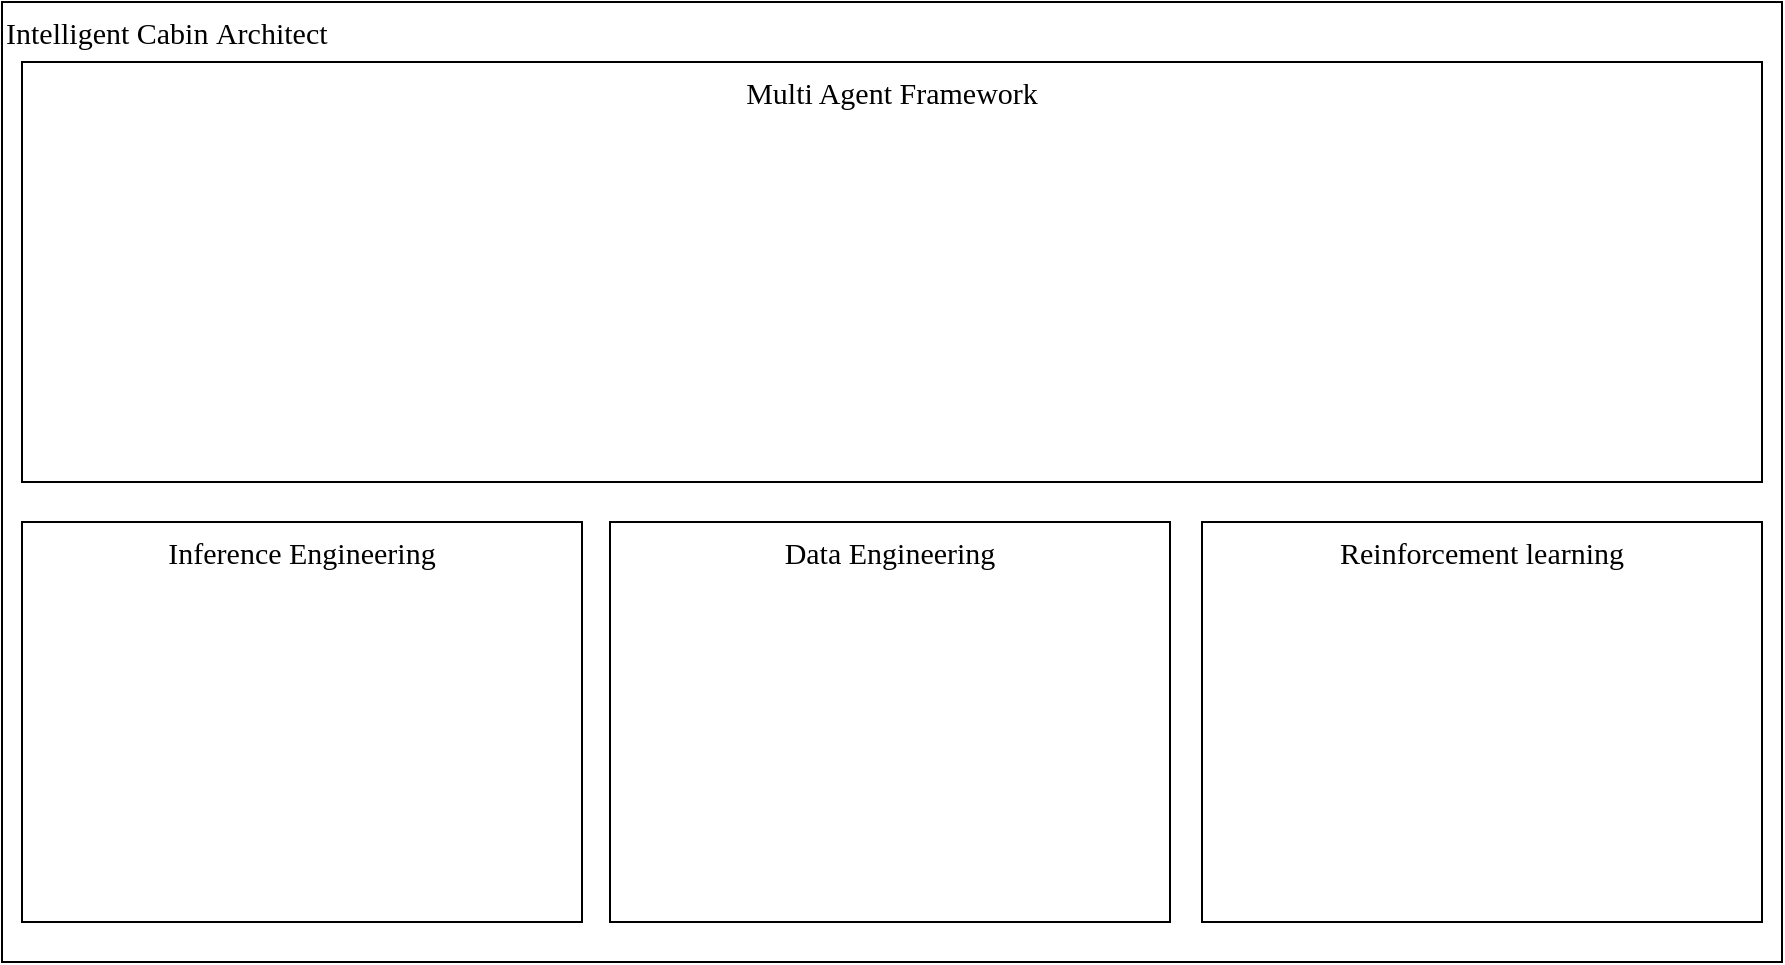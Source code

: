 <mxfile version="24.7.17">
  <diagram name="第 1 页" id="x8BklIuFlCDCuFzLZXhw">
    <mxGraphModel dx="1221" dy="823" grid="0" gridSize="10" guides="1" tooltips="1" connect="1" arrows="1" fold="1" page="1" pageScale="1" pageWidth="827" pageHeight="1169" math="0" shadow="0">
      <root>
        <mxCell id="0" />
        <mxCell id="1" parent="0" />
        <mxCell id="1yrq2BFhlnebwqS12OHi-1" value="Intelligent Cabin Architect" style="rounded=0;whiteSpace=wrap;align=left;verticalAlign=top;fontFamily=Nunito;fontSize=15;" vertex="1" parent="1">
          <mxGeometry x="110" y="190" width="890" height="480" as="geometry" />
        </mxCell>
        <mxCell id="1yrq2BFhlnebwqS12OHi-2" value="Multi Agent Framework" style="rounded=0;whiteSpace=wrap;html=1;verticalAlign=top;fontFamily=Nunito;fontSize=15;" vertex="1" parent="1">
          <mxGeometry x="120" y="220" width="870" height="210" as="geometry" />
        </mxCell>
        <mxCell id="1yrq2BFhlnebwqS12OHi-4" value="Inference Engineering" style="rounded=0;whiteSpace=wrap;html=1;verticalAlign=top;fontFamily=Nunito;fontSize=15;" vertex="1" parent="1">
          <mxGeometry x="120" y="450" width="280" height="200" as="geometry" />
        </mxCell>
        <mxCell id="1yrq2BFhlnebwqS12OHi-5" value="Reinforcement learning" style="rounded=0;whiteSpace=wrap;verticalAlign=top;fontFamily=Nunito;fontSize=15;" vertex="1" parent="1">
          <mxGeometry x="710" y="450" width="280" height="200" as="geometry" />
        </mxCell>
        <mxCell id="1yrq2BFhlnebwqS12OHi-6" value="Data Engineering" style="rounded=0;whiteSpace=wrap;html=1;verticalAlign=top;fontFamily=Nunito;fontSize=15;" vertex="1" parent="1">
          <mxGeometry x="414" y="450" width="280" height="200" as="geometry" />
        </mxCell>
      </root>
    </mxGraphModel>
  </diagram>
</mxfile>
